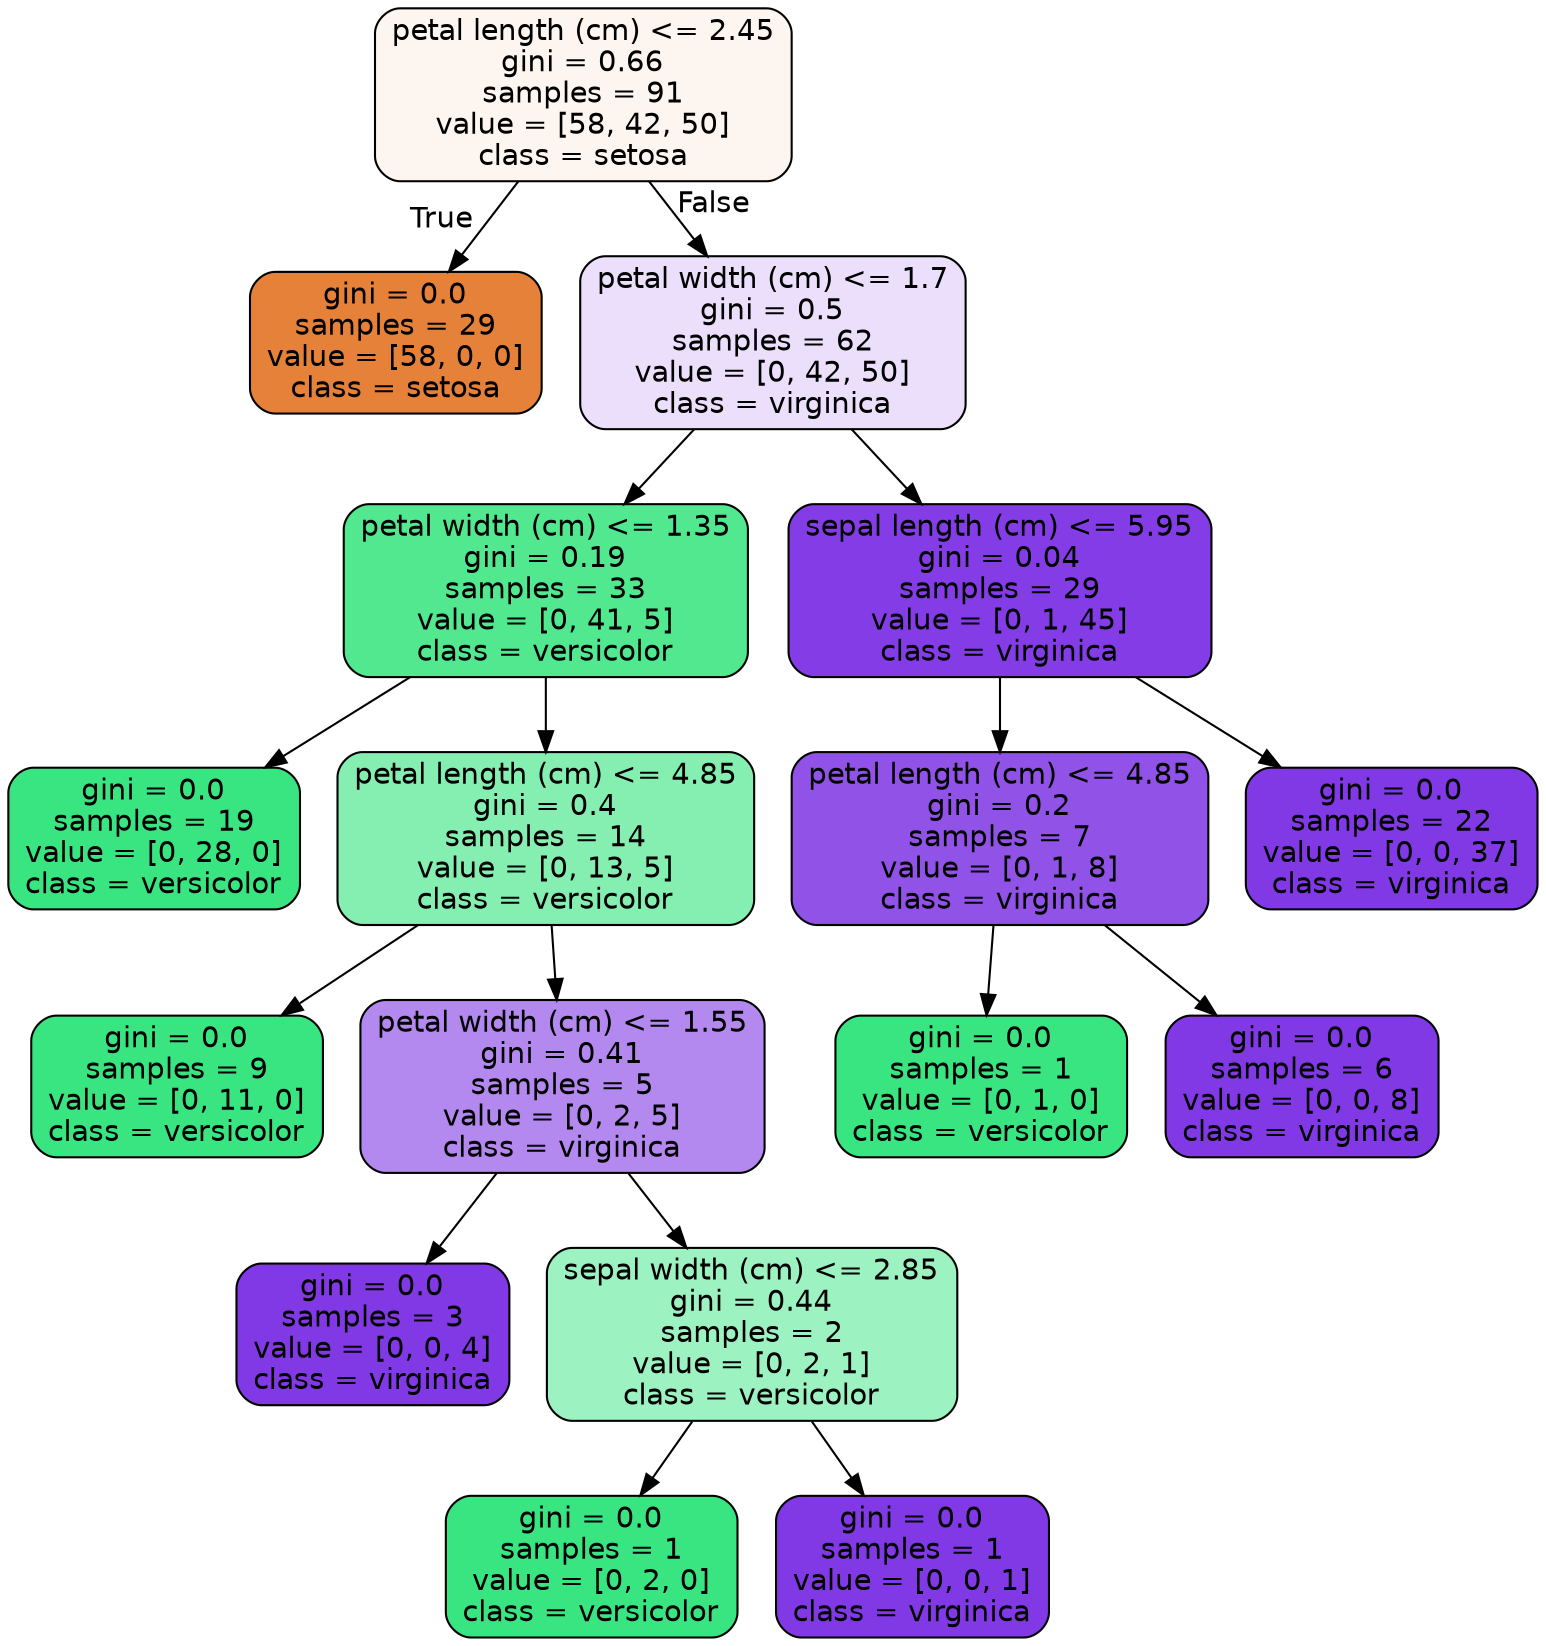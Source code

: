 digraph Tree {
node [shape=box, style="filled, rounded", color="black", fontname="helvetica"] ;
edge [fontname="helvetica"] ;
0 [label="petal length (cm) <= 2.45\ngini = 0.66\nsamples = 91\nvalue = [58, 42, 50]\nclass = setosa", fillcolor="#fdf5ef"] ;
1 [label="gini = 0.0\nsamples = 29\nvalue = [58, 0, 0]\nclass = setosa", fillcolor="#e58139"] ;
0 -> 1 [labeldistance=2.5, labelangle=45, headlabel="True"] ;
2 [label="petal width (cm) <= 1.7\ngini = 0.5\nsamples = 62\nvalue = [0, 42, 50]\nclass = virginica", fillcolor="#ebdffb"] ;
0 -> 2 [labeldistance=2.5, labelangle=-45, headlabel="False"] ;
3 [label="petal width (cm) <= 1.35\ngini = 0.19\nsamples = 33\nvalue = [0, 41, 5]\nclass = versicolor", fillcolor="#51e890"] ;
2 -> 3 ;
4 [label="gini = 0.0\nsamples = 19\nvalue = [0, 28, 0]\nclass = versicolor", fillcolor="#39e581"] ;
3 -> 4 ;
5 [label="petal length (cm) <= 4.85\ngini = 0.4\nsamples = 14\nvalue = [0, 13, 5]\nclass = versicolor", fillcolor="#85efb1"] ;
3 -> 5 ;
6 [label="gini = 0.0\nsamples = 9\nvalue = [0, 11, 0]\nclass = versicolor", fillcolor="#39e581"] ;
5 -> 6 ;
7 [label="petal width (cm) <= 1.55\ngini = 0.41\nsamples = 5\nvalue = [0, 2, 5]\nclass = virginica", fillcolor="#b388ef"] ;
5 -> 7 ;
8 [label="gini = 0.0\nsamples = 3\nvalue = [0, 0, 4]\nclass = virginica", fillcolor="#8139e5"] ;
7 -> 8 ;
9 [label="sepal width (cm) <= 2.85\ngini = 0.44\nsamples = 2\nvalue = [0, 2, 1]\nclass = versicolor", fillcolor="#9cf2c0"] ;
7 -> 9 ;
10 [label="gini = 0.0\nsamples = 1\nvalue = [0, 2, 0]\nclass = versicolor", fillcolor="#39e581"] ;
9 -> 10 ;
11 [label="gini = 0.0\nsamples = 1\nvalue = [0, 0, 1]\nclass = virginica", fillcolor="#8139e5"] ;
9 -> 11 ;
12 [label="sepal length (cm) <= 5.95\ngini = 0.04\nsamples = 29\nvalue = [0, 1, 45]\nclass = virginica", fillcolor="#843de6"] ;
2 -> 12 ;
13 [label="petal length (cm) <= 4.85\ngini = 0.2\nsamples = 7\nvalue = [0, 1, 8]\nclass = virginica", fillcolor="#9152e8"] ;
12 -> 13 ;
14 [label="gini = 0.0\nsamples = 1\nvalue = [0, 1, 0]\nclass = versicolor", fillcolor="#39e581"] ;
13 -> 14 ;
15 [label="gini = 0.0\nsamples = 6\nvalue = [0, 0, 8]\nclass = virginica", fillcolor="#8139e5"] ;
13 -> 15 ;
16 [label="gini = 0.0\nsamples = 22\nvalue = [0, 0, 37]\nclass = virginica", fillcolor="#8139e5"] ;
12 -> 16 ;
}